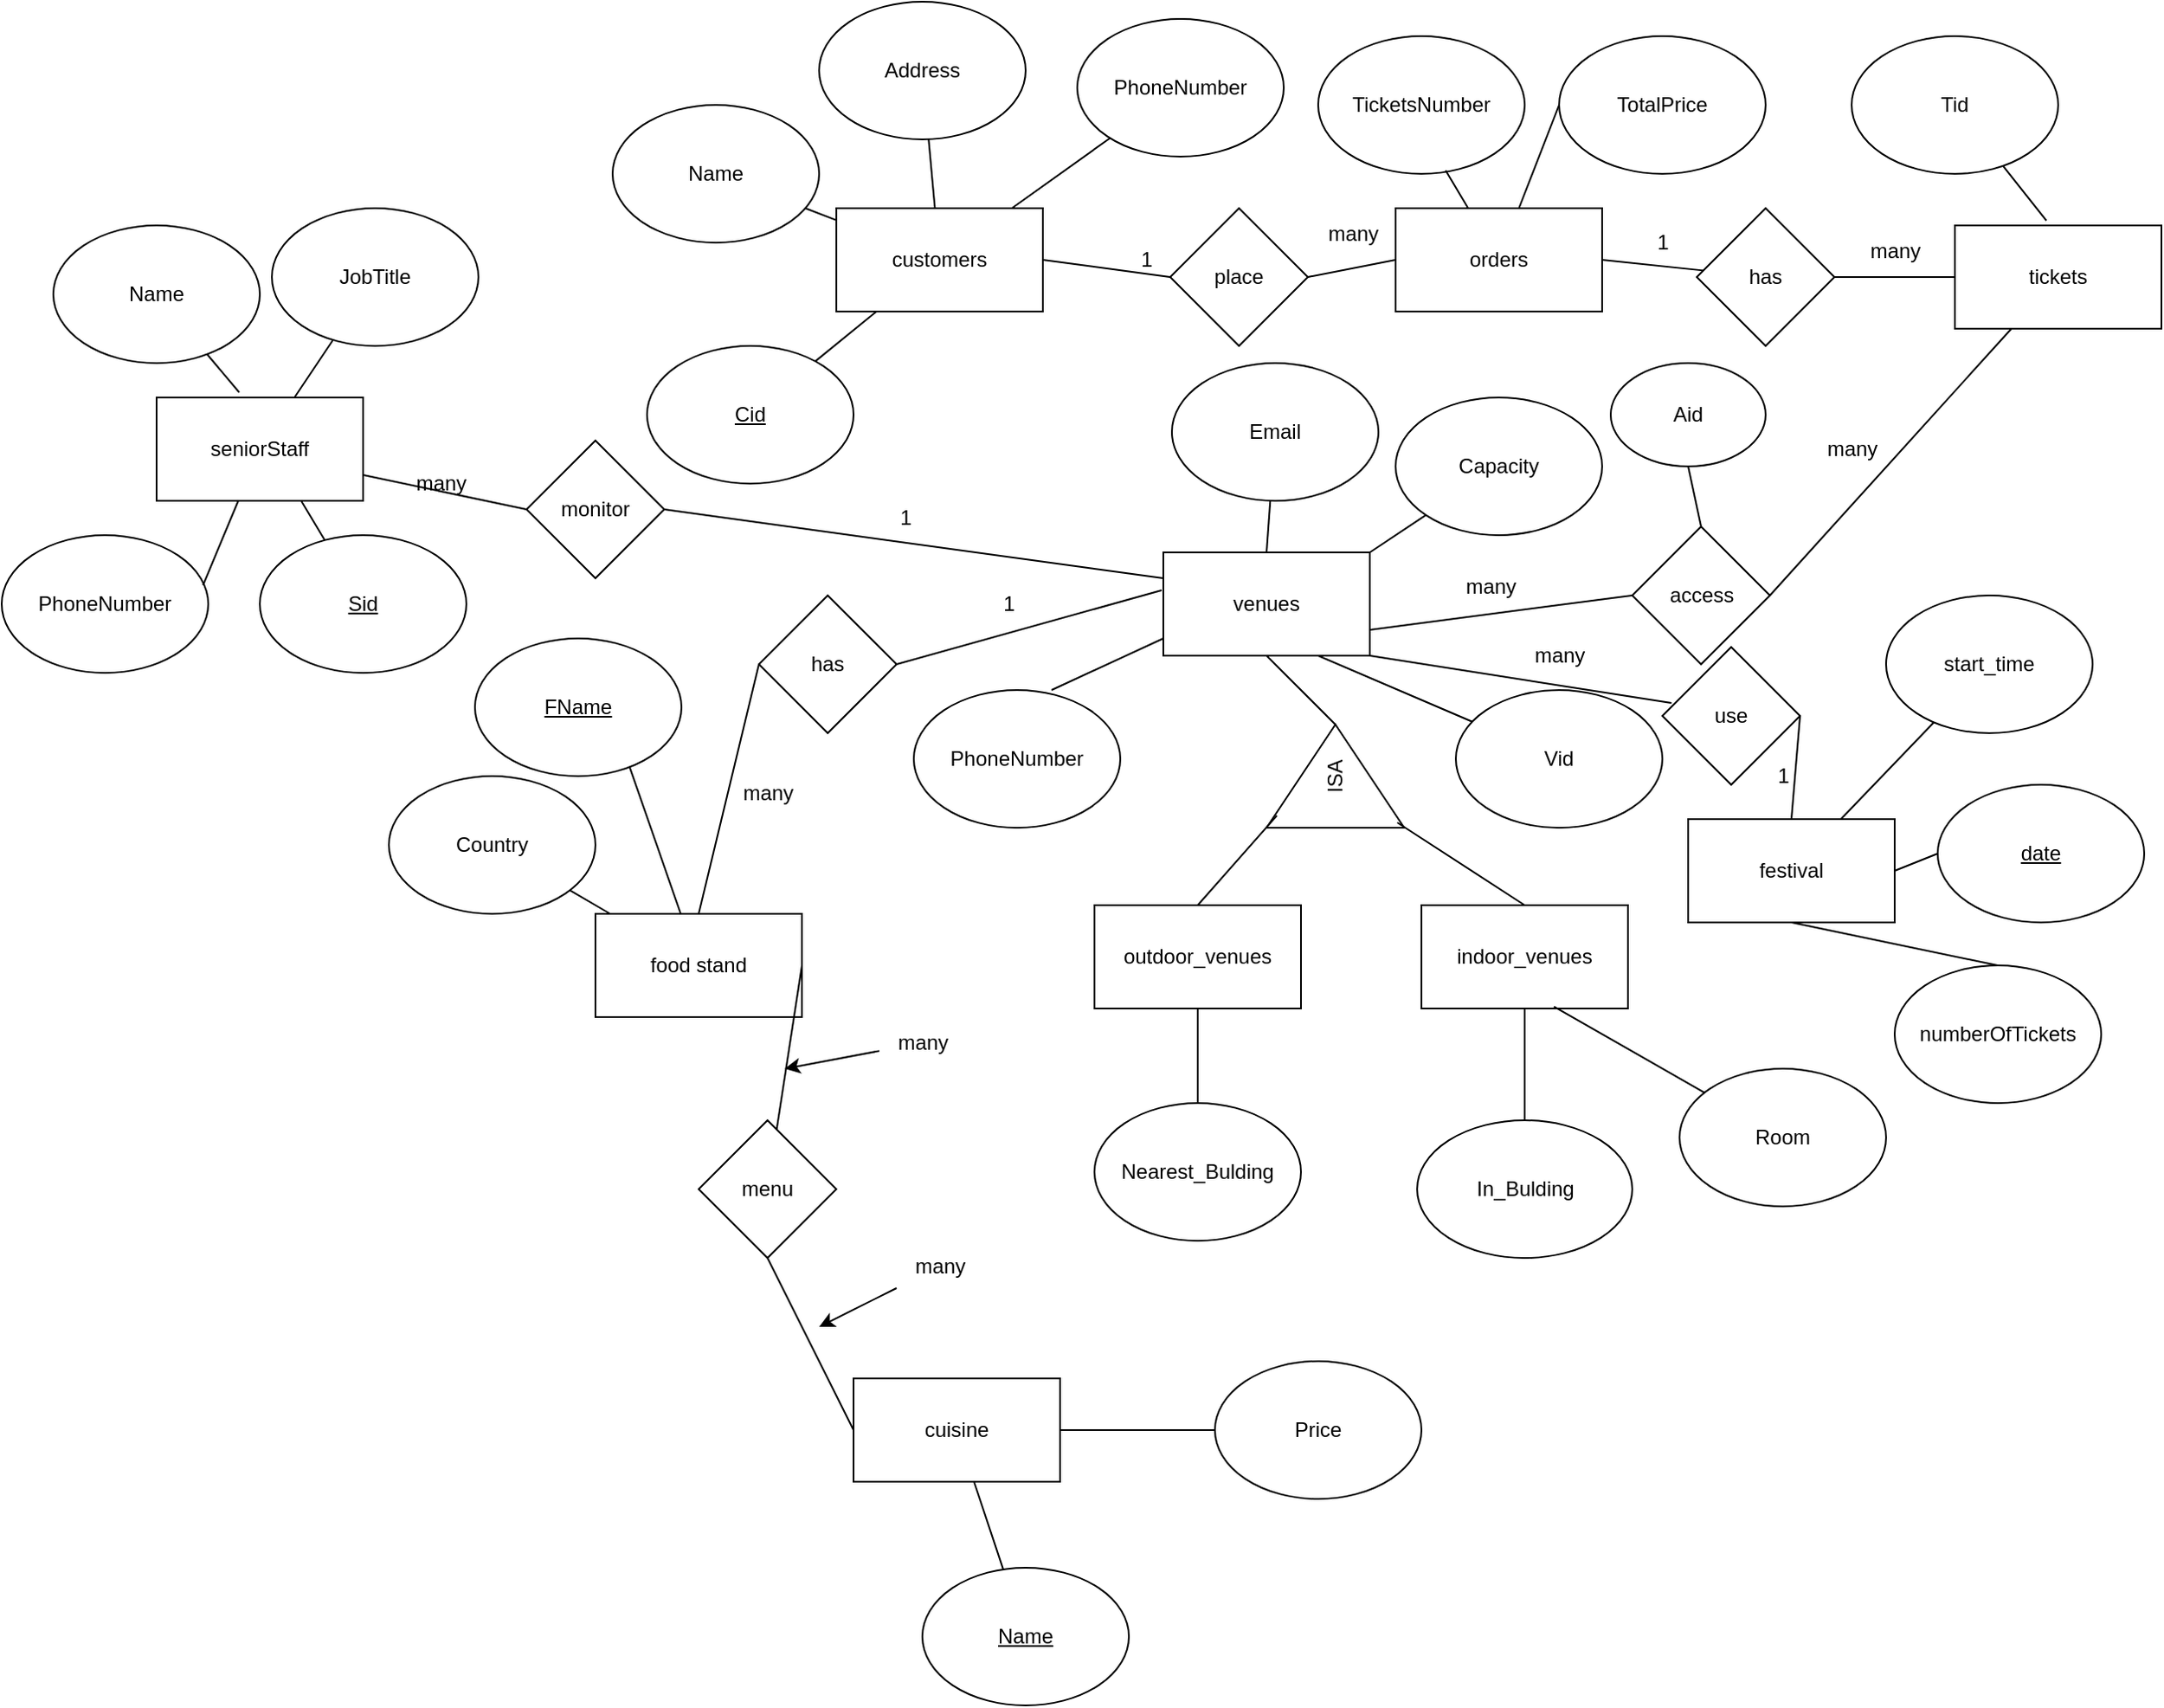 <mxfile version="20.3.7" type="github">
  <diagram id="It3pFSVzpkFwf03Y-XyK" name="第 1 页">
    <mxGraphModel dx="1878" dy="717" grid="1" gridSize="10" guides="1" tooltips="1" connect="1" arrows="1" fold="1" page="1" pageScale="1" pageWidth="827" pageHeight="1169" math="0" shadow="0">
      <root>
        <mxCell id="0" />
        <mxCell id="1" parent="0" />
        <mxCell id="ZQI_CC8MGJomAyqvhzs2-1" value="customers" style="rounded=0;whiteSpace=wrap;html=1;" parent="1" vertex="1">
          <mxGeometry x="140" y="180" width="120" height="60" as="geometry" />
        </mxCell>
        <mxCell id="ZQI_CC8MGJomAyqvhzs2-2" value="orders" style="rounded=0;whiteSpace=wrap;html=1;" parent="1" vertex="1">
          <mxGeometry x="465" y="180" width="120" height="60" as="geometry" />
        </mxCell>
        <mxCell id="ZQI_CC8MGJomAyqvhzs2-3" value="food stand" style="rounded=0;whiteSpace=wrap;html=1;" parent="1" vertex="1">
          <mxGeometry y="590" width="120" height="60" as="geometry" />
        </mxCell>
        <mxCell id="ZQI_CC8MGJomAyqvhzs2-4" value="venues" style="rounded=0;whiteSpace=wrap;html=1;" parent="1" vertex="1">
          <mxGeometry x="330" y="380" width="120" height="60" as="geometry" />
        </mxCell>
        <mxCell id="ZQI_CC8MGJomAyqvhzs2-5" value="Name" style="ellipse;whiteSpace=wrap;html=1;" parent="1" vertex="1">
          <mxGeometry x="10" y="120" width="120" height="80" as="geometry" />
        </mxCell>
        <mxCell id="ZQI_CC8MGJomAyqvhzs2-7" value="Address" style="ellipse;whiteSpace=wrap;html=1;" parent="1" vertex="1">
          <mxGeometry x="130" y="60" width="120" height="80" as="geometry" />
        </mxCell>
        <mxCell id="ZQI_CC8MGJomAyqvhzs2-9" value="PhoneNumber" style="ellipse;whiteSpace=wrap;html=1;" parent="1" vertex="1">
          <mxGeometry x="280" y="70" width="120" height="80" as="geometry" />
        </mxCell>
        <mxCell id="ZQI_CC8MGJomAyqvhzs2-11" value="cuisine" style="rounded=0;whiteSpace=wrap;html=1;" parent="1" vertex="1">
          <mxGeometry x="150" y="860" width="120" height="60" as="geometry" />
        </mxCell>
        <mxCell id="ZQI_CC8MGJomAyqvhzs2-16" value="Price" style="ellipse;whiteSpace=wrap;html=1;" parent="1" vertex="1">
          <mxGeometry x="360" y="850" width="120" height="80" as="geometry" />
        </mxCell>
        <mxCell id="ZQI_CC8MGJomAyqvhzs2-19" value="&lt;u&gt;Cid&lt;/u&gt;" style="ellipse;whiteSpace=wrap;html=1;" parent="1" vertex="1">
          <mxGeometry x="30" y="260" width="120" height="80" as="geometry" />
        </mxCell>
        <mxCell id="tFtppjlgr-XyN6fy7QQ8-3" value="TicketsNumber" style="ellipse;whiteSpace=wrap;html=1;" parent="1" vertex="1">
          <mxGeometry x="420" y="80" width="120" height="80" as="geometry" />
        </mxCell>
        <mxCell id="tFtppjlgr-XyN6fy7QQ8-6" value="" style="endArrow=none;html=1;rounded=0;entryX=0.617;entryY=0.975;entryDx=0;entryDy=0;entryPerimeter=0;" parent="1" source="ZQI_CC8MGJomAyqvhzs2-2" target="tFtppjlgr-XyN6fy7QQ8-3" edge="1">
          <mxGeometry width="50" height="50" relative="1" as="geometry">
            <mxPoint x="550" y="200" as="sourcePoint" />
            <mxPoint x="600" y="150" as="targetPoint" />
          </mxGeometry>
        </mxCell>
        <mxCell id="tFtppjlgr-XyN6fy7QQ8-7" value="" style="endArrow=none;html=1;rounded=0;" parent="1" source="ZQI_CC8MGJomAyqvhzs2-1" target="ZQI_CC8MGJomAyqvhzs2-7" edge="1">
          <mxGeometry width="50" height="50" relative="1" as="geometry">
            <mxPoint x="170" y="180" as="sourcePoint" />
            <mxPoint x="220" y="130" as="targetPoint" />
          </mxGeometry>
        </mxCell>
        <mxCell id="tFtppjlgr-XyN6fy7QQ8-8" value="" style="endArrow=none;html=1;rounded=0;" parent="1" source="ZQI_CC8MGJomAyqvhzs2-1" target="ZQI_CC8MGJomAyqvhzs2-5" edge="1">
          <mxGeometry width="50" height="50" relative="1" as="geometry">
            <mxPoint x="60" y="190" as="sourcePoint" />
            <mxPoint x="110" y="140" as="targetPoint" />
          </mxGeometry>
        </mxCell>
        <mxCell id="tFtppjlgr-XyN6fy7QQ8-9" value="" style="endArrow=none;html=1;rounded=0;" parent="1" source="ZQI_CC8MGJomAyqvhzs2-1" target="ZQI_CC8MGJomAyqvhzs2-9" edge="1">
          <mxGeometry width="50" height="50" relative="1" as="geometry">
            <mxPoint x="300" y="220" as="sourcePoint" />
            <mxPoint x="350" y="170" as="targetPoint" />
          </mxGeometry>
        </mxCell>
        <mxCell id="tFtppjlgr-XyN6fy7QQ8-10" value="" style="endArrow=none;html=1;rounded=0;" parent="1" source="ZQI_CC8MGJomAyqvhzs2-19" target="ZQI_CC8MGJomAyqvhzs2-1" edge="1">
          <mxGeometry width="50" height="50" relative="1" as="geometry">
            <mxPoint x="180" y="310" as="sourcePoint" />
            <mxPoint x="230" y="260" as="targetPoint" />
          </mxGeometry>
        </mxCell>
        <mxCell id="tFtppjlgr-XyN6fy7QQ8-12" value="" style="endArrow=none;html=1;rounded=0;" parent="1" source="ZQI_CC8MGJomAyqvhzs2-16" target="ZQI_CC8MGJomAyqvhzs2-11" edge="1">
          <mxGeometry width="50" height="50" relative="1" as="geometry">
            <mxPoint x="550" y="600" as="sourcePoint" />
            <mxPoint x="600" y="550" as="targetPoint" />
          </mxGeometry>
        </mxCell>
        <mxCell id="tFtppjlgr-XyN6fy7QQ8-13" value="place" style="rhombus;whiteSpace=wrap;html=1;" parent="1" vertex="1">
          <mxGeometry x="334" y="180" width="80" height="80" as="geometry" />
        </mxCell>
        <mxCell id="tFtppjlgr-XyN6fy7QQ8-14" value="" style="endArrow=none;html=1;rounded=0;entryX=0;entryY=0.5;entryDx=0;entryDy=0;exitX=1;exitY=0.5;exitDx=0;exitDy=0;" parent="1" source="ZQI_CC8MGJomAyqvhzs2-1" target="tFtppjlgr-XyN6fy7QQ8-13" edge="1">
          <mxGeometry width="50" height="50" relative="1" as="geometry">
            <mxPoint x="290" y="250" as="sourcePoint" />
            <mxPoint x="340" y="200" as="targetPoint" />
          </mxGeometry>
        </mxCell>
        <mxCell id="tFtppjlgr-XyN6fy7QQ8-15" value="" style="endArrow=none;html=1;rounded=0;entryX=0;entryY=0.5;entryDx=0;entryDy=0;exitX=1;exitY=0.5;exitDx=0;exitDy=0;" parent="1" source="tFtppjlgr-XyN6fy7QQ8-13" target="ZQI_CC8MGJomAyqvhzs2-2" edge="1">
          <mxGeometry width="50" height="50" relative="1" as="geometry">
            <mxPoint x="500" y="270" as="sourcePoint" />
            <mxPoint x="550" y="220" as="targetPoint" />
          </mxGeometry>
        </mxCell>
        <mxCell id="tFtppjlgr-XyN6fy7QQ8-16" value="1" style="text;html=1;align=center;verticalAlign=middle;resizable=0;points=[];autosize=1;strokeColor=none;fillColor=none;" parent="1" vertex="1">
          <mxGeometry x="305" y="195" width="30" height="30" as="geometry" />
        </mxCell>
        <mxCell id="tFtppjlgr-XyN6fy7QQ8-17" value="many" style="text;html=1;align=center;verticalAlign=middle;resizable=0;points=[];autosize=1;strokeColor=none;fillColor=none;" parent="1" vertex="1">
          <mxGeometry x="415" y="180" width="50" height="30" as="geometry" />
        </mxCell>
        <mxCell id="tFtppjlgr-XyN6fy7QQ8-18" value="&lt;u&gt;FName&lt;/u&gt;" style="ellipse;whiteSpace=wrap;html=1;" parent="1" vertex="1">
          <mxGeometry x="-70" y="430" width="120" height="80" as="geometry" />
        </mxCell>
        <mxCell id="tFtppjlgr-XyN6fy7QQ8-19" value="" style="endArrow=none;html=1;rounded=0;exitX=0.75;exitY=0.938;exitDx=0;exitDy=0;exitPerimeter=0;" parent="1" source="tFtppjlgr-XyN6fy7QQ8-18" target="ZQI_CC8MGJomAyqvhzs2-3" edge="1">
          <mxGeometry width="50" height="50" relative="1" as="geometry">
            <mxPoint x="90" y="640" as="sourcePoint" />
            <mxPoint x="140" y="590" as="targetPoint" />
          </mxGeometry>
        </mxCell>
        <mxCell id="tFtppjlgr-XyN6fy7QQ8-20" value="Country" style="ellipse;whiteSpace=wrap;html=1;" parent="1" vertex="1">
          <mxGeometry x="-120" y="510" width="120" height="80" as="geometry" />
        </mxCell>
        <mxCell id="tFtppjlgr-XyN6fy7QQ8-21" value="" style="endArrow=none;html=1;rounded=0;" parent="1" source="tFtppjlgr-XyN6fy7QQ8-20" target="ZQI_CC8MGJomAyqvhzs2-3" edge="1">
          <mxGeometry width="50" height="50" relative="1" as="geometry">
            <mxPoint x="210" y="620" as="sourcePoint" />
            <mxPoint x="260" y="570" as="targetPoint" />
          </mxGeometry>
        </mxCell>
        <mxCell id="tFtppjlgr-XyN6fy7QQ8-22" value="menu" style="rhombus;whiteSpace=wrap;html=1;" parent="1" vertex="1">
          <mxGeometry x="60" y="710" width="80" height="80" as="geometry" />
        </mxCell>
        <mxCell id="tFtppjlgr-XyN6fy7QQ8-23" value="" style="endArrow=none;html=1;rounded=0;exitX=1;exitY=0.5;exitDx=0;exitDy=0;" parent="1" source="ZQI_CC8MGJomAyqvhzs2-3" target="tFtppjlgr-XyN6fy7QQ8-22" edge="1">
          <mxGeometry width="50" height="50" relative="1" as="geometry">
            <mxPoint x="290" y="580" as="sourcePoint" />
            <mxPoint x="340" y="530" as="targetPoint" />
          </mxGeometry>
        </mxCell>
        <mxCell id="tFtppjlgr-XyN6fy7QQ8-24" value="" style="endArrow=none;html=1;rounded=0;entryX=0;entryY=0.5;entryDx=0;entryDy=0;exitX=0.5;exitY=1;exitDx=0;exitDy=0;" parent="1" source="tFtppjlgr-XyN6fy7QQ8-22" target="ZQI_CC8MGJomAyqvhzs2-11" edge="1">
          <mxGeometry width="50" height="50" relative="1" as="geometry">
            <mxPoint x="490" y="590" as="sourcePoint" />
            <mxPoint x="540" y="540" as="targetPoint" />
          </mxGeometry>
        </mxCell>
        <mxCell id="tFtppjlgr-XyN6fy7QQ8-30" value="has" style="rhombus;whiteSpace=wrap;html=1;" parent="1" vertex="1">
          <mxGeometry x="95" y="405" width="80" height="80" as="geometry" />
        </mxCell>
        <mxCell id="tFtppjlgr-XyN6fy7QQ8-31" value="" style="endArrow=none;html=1;rounded=0;entryX=-0.008;entryY=0.367;entryDx=0;entryDy=0;entryPerimeter=0;exitX=1;exitY=0.5;exitDx=0;exitDy=0;" parent="1" source="tFtppjlgr-XyN6fy7QQ8-30" target="ZQI_CC8MGJomAyqvhzs2-4" edge="1">
          <mxGeometry width="50" height="50" relative="1" as="geometry">
            <mxPoint x="260" y="410" as="sourcePoint" />
            <mxPoint x="310" y="360" as="targetPoint" />
          </mxGeometry>
        </mxCell>
        <mxCell id="tFtppjlgr-XyN6fy7QQ8-32" value="" style="endArrow=none;html=1;rounded=0;entryX=0;entryY=0.5;entryDx=0;entryDy=0;exitX=0.5;exitY=0;exitDx=0;exitDy=0;" parent="1" source="ZQI_CC8MGJomAyqvhzs2-3" target="tFtppjlgr-XyN6fy7QQ8-30" edge="1">
          <mxGeometry width="50" height="50" relative="1" as="geometry">
            <mxPoint x="110" y="490" as="sourcePoint" />
            <mxPoint x="160" y="440" as="targetPoint" />
          </mxGeometry>
        </mxCell>
        <mxCell id="tFtppjlgr-XyN6fy7QQ8-41" style="edgeStyle=none;rounded=0;orthogonalLoop=1;jettySize=auto;html=1;" parent="1" source="tFtppjlgr-XyN6fy7QQ8-33" edge="1">
          <mxGeometry relative="1" as="geometry">
            <mxPoint x="110" y="680" as="targetPoint" />
          </mxGeometry>
        </mxCell>
        <mxCell id="tFtppjlgr-XyN6fy7QQ8-33" value="many" style="text;html=1;align=center;verticalAlign=middle;resizable=0;points=[];autosize=1;strokeColor=none;fillColor=none;" parent="1" vertex="1">
          <mxGeometry x="165" y="650" width="50" height="30" as="geometry" />
        </mxCell>
        <mxCell id="tFtppjlgr-XyN6fy7QQ8-42" style="edgeStyle=none;rounded=0;orthogonalLoop=1;jettySize=auto;html=1;" parent="1" source="tFtppjlgr-XyN6fy7QQ8-34" edge="1">
          <mxGeometry relative="1" as="geometry">
            <mxPoint x="130" y="830" as="targetPoint" />
          </mxGeometry>
        </mxCell>
        <mxCell id="tFtppjlgr-XyN6fy7QQ8-34" value="many" style="text;html=1;align=center;verticalAlign=middle;resizable=0;points=[];autosize=1;strokeColor=none;fillColor=none;" parent="1" vertex="1">
          <mxGeometry x="175" y="780" width="50" height="30" as="geometry" />
        </mxCell>
        <mxCell id="tFtppjlgr-XyN6fy7QQ8-35" value="Capacity" style="ellipse;whiteSpace=wrap;html=1;" parent="1" vertex="1">
          <mxGeometry x="465" y="290" width="120" height="80" as="geometry" />
        </mxCell>
        <mxCell id="tFtppjlgr-XyN6fy7QQ8-36" value="" style="endArrow=none;html=1;rounded=0;entryX=1;entryY=0;entryDx=0;entryDy=0;" parent="1" source="tFtppjlgr-XyN6fy7QQ8-35" target="ZQI_CC8MGJomAyqvhzs2-4" edge="1">
          <mxGeometry width="50" height="50" relative="1" as="geometry">
            <mxPoint x="360" y="490" as="sourcePoint" />
            <mxPoint x="410" y="430" as="targetPoint" />
          </mxGeometry>
        </mxCell>
        <mxCell id="tFtppjlgr-XyN6fy7QQ8-37" value="PhoneNumber" style="ellipse;whiteSpace=wrap;html=1;" parent="1" vertex="1">
          <mxGeometry x="185" y="460" width="120" height="80" as="geometry" />
        </mxCell>
        <mxCell id="tFtppjlgr-XyN6fy7QQ8-38" value="" style="endArrow=none;html=1;rounded=0;exitX=0.667;exitY=0;exitDx=0;exitDy=0;exitPerimeter=0;" parent="1" source="tFtppjlgr-XyN6fy7QQ8-37" edge="1">
          <mxGeometry width="50" height="50" relative="1" as="geometry">
            <mxPoint x="280" y="470" as="sourcePoint" />
            <mxPoint x="330" y="430" as="targetPoint" />
          </mxGeometry>
        </mxCell>
        <mxCell id="tFtppjlgr-XyN6fy7QQ8-39" value="Email" style="ellipse;whiteSpace=wrap;html=1;" parent="1" vertex="1">
          <mxGeometry x="335" y="270" width="120" height="80" as="geometry" />
        </mxCell>
        <mxCell id="tFtppjlgr-XyN6fy7QQ8-40" value="" style="endArrow=none;html=1;rounded=0;exitX=0.5;exitY=0;exitDx=0;exitDy=0;" parent="1" source="ZQI_CC8MGJomAyqvhzs2-4" target="tFtppjlgr-XyN6fy7QQ8-39" edge="1">
          <mxGeometry width="50" height="50" relative="1" as="geometry">
            <mxPoint x="370" y="430" as="sourcePoint" />
            <mxPoint x="420" y="380" as="targetPoint" />
          </mxGeometry>
        </mxCell>
        <mxCell id="tFtppjlgr-XyN6fy7QQ8-43" value="ISA" style="triangle;whiteSpace=wrap;html=1;rotation=-90;" parent="1" vertex="1">
          <mxGeometry x="400" y="470" width="60" height="80" as="geometry" />
        </mxCell>
        <mxCell id="tFtppjlgr-XyN6fy7QQ8-44" value="" style="endArrow=none;html=1;rounded=0;exitX=0.5;exitY=1;exitDx=0;exitDy=0;entryX=1;entryY=0.5;entryDx=0;entryDy=0;" parent="1" source="ZQI_CC8MGJomAyqvhzs2-4" target="tFtppjlgr-XyN6fy7QQ8-43" edge="1">
          <mxGeometry width="50" height="50" relative="1" as="geometry">
            <mxPoint x="390" y="440" as="sourcePoint" />
            <mxPoint x="390" y="490" as="targetPoint" />
          </mxGeometry>
        </mxCell>
        <mxCell id="tFtppjlgr-XyN6fy7QQ8-45" value="outdoor_venues" style="rounded=0;whiteSpace=wrap;html=1;" parent="1" vertex="1">
          <mxGeometry x="290" y="585" width="120" height="60" as="geometry" />
        </mxCell>
        <mxCell id="tFtppjlgr-XyN6fy7QQ8-46" value="indoor_venues" style="rounded=0;whiteSpace=wrap;html=1;" parent="1" vertex="1">
          <mxGeometry x="480" y="585" width="120" height="60" as="geometry" />
        </mxCell>
        <mxCell id="tFtppjlgr-XyN6fy7QQ8-47" value="" style="endArrow=none;html=1;rounded=0;entryX=0.117;entryY=0.075;entryDx=0;entryDy=0;entryPerimeter=0;exitX=0.5;exitY=0;exitDx=0;exitDy=0;" parent="1" source="tFtppjlgr-XyN6fy7QQ8-45" target="tFtppjlgr-XyN6fy7QQ8-43" edge="1">
          <mxGeometry width="50" height="50" relative="1" as="geometry">
            <mxPoint x="310" y="600" as="sourcePoint" />
            <mxPoint x="360" y="550" as="targetPoint" />
          </mxGeometry>
        </mxCell>
        <mxCell id="tFtppjlgr-XyN6fy7QQ8-48" value="" style="endArrow=none;html=1;rounded=0;exitX=0.5;exitY=0;exitDx=0;exitDy=0;entryX=0.05;entryY=0.95;entryDx=0;entryDy=0;entryPerimeter=0;" parent="1" source="tFtppjlgr-XyN6fy7QQ8-46" target="tFtppjlgr-XyN6fy7QQ8-43" edge="1">
          <mxGeometry width="50" height="50" relative="1" as="geometry">
            <mxPoint x="520" y="600" as="sourcePoint" />
            <mxPoint x="570" y="550" as="targetPoint" />
          </mxGeometry>
        </mxCell>
        <mxCell id="tFtppjlgr-XyN6fy7QQ8-49" value="In_Bulding" style="ellipse;whiteSpace=wrap;html=1;rounded=0;" parent="1" vertex="1">
          <mxGeometry x="477.5" y="710" width="125" height="80" as="geometry" />
        </mxCell>
        <mxCell id="tFtppjlgr-XyN6fy7QQ8-52" value="Room" style="ellipse;whiteSpace=wrap;html=1;" parent="1" vertex="1">
          <mxGeometry x="630" y="680" width="120" height="80" as="geometry" />
        </mxCell>
        <mxCell id="tFtppjlgr-XyN6fy7QQ8-53" value="" style="endArrow=none;html=1;rounded=0;entryX=0.642;entryY=0.983;entryDx=0;entryDy=0;entryPerimeter=0;" parent="1" source="tFtppjlgr-XyN6fy7QQ8-52" target="tFtppjlgr-XyN6fy7QQ8-46" edge="1">
          <mxGeometry width="50" height="50" relative="1" as="geometry">
            <mxPoint x="560" y="700" as="sourcePoint" />
            <mxPoint x="610" y="650" as="targetPoint" />
          </mxGeometry>
        </mxCell>
        <mxCell id="tFtppjlgr-XyN6fy7QQ8-54" value="" style="endArrow=none;html=1;rounded=0;exitX=0.5;exitY=0;exitDx=0;exitDy=0;" parent="1" source="tFtppjlgr-XyN6fy7QQ8-49" target="tFtppjlgr-XyN6fy7QQ8-46" edge="1">
          <mxGeometry width="50" height="50" relative="1" as="geometry">
            <mxPoint x="470" y="710" as="sourcePoint" />
            <mxPoint x="520" y="660" as="targetPoint" />
          </mxGeometry>
        </mxCell>
        <mxCell id="tFtppjlgr-XyN6fy7QQ8-55" value="Nearest_Bulding" style="ellipse;whiteSpace=wrap;html=1;" parent="1" vertex="1">
          <mxGeometry x="290" y="700" width="120" height="80" as="geometry" />
        </mxCell>
        <mxCell id="tFtppjlgr-XyN6fy7QQ8-56" value="" style="endArrow=none;html=1;rounded=0;entryX=0.5;entryY=1;entryDx=0;entryDy=0;exitX=0.5;exitY=0;exitDx=0;exitDy=0;" parent="1" source="tFtppjlgr-XyN6fy7QQ8-55" target="tFtppjlgr-XyN6fy7QQ8-45" edge="1">
          <mxGeometry width="50" height="50" relative="1" as="geometry">
            <mxPoint x="330" y="700" as="sourcePoint" />
            <mxPoint x="380" y="650" as="targetPoint" />
          </mxGeometry>
        </mxCell>
        <mxCell id="tFtppjlgr-XyN6fy7QQ8-58" value="seniorStaff" style="rounded=0;whiteSpace=wrap;html=1;" parent="1" vertex="1">
          <mxGeometry x="-255" y="290" width="120" height="60" as="geometry" />
        </mxCell>
        <mxCell id="tFtppjlgr-XyN6fy7QQ8-59" value="PhoneNumber" style="ellipse;whiteSpace=wrap;html=1;" parent="1" vertex="1">
          <mxGeometry x="-345" y="370" width="120" height="80" as="geometry" />
        </mxCell>
        <mxCell id="tFtppjlgr-XyN6fy7QQ8-60" value="&lt;u&gt;Sid&lt;/u&gt;" style="ellipse;whiteSpace=wrap;html=1;" parent="1" vertex="1">
          <mxGeometry x="-195" y="370" width="120" height="80" as="geometry" />
        </mxCell>
        <mxCell id="tFtppjlgr-XyN6fy7QQ8-61" value="Name" style="ellipse;whiteSpace=wrap;html=1;" parent="1" vertex="1">
          <mxGeometry x="-315" y="190" width="120" height="80" as="geometry" />
        </mxCell>
        <mxCell id="tFtppjlgr-XyN6fy7QQ8-62" value="monitor" style="rhombus;whiteSpace=wrap;html=1;" parent="1" vertex="1">
          <mxGeometry x="-40" y="315" width="80" height="80" as="geometry" />
        </mxCell>
        <mxCell id="tFtppjlgr-XyN6fy7QQ8-68" value="" style="endArrow=none;html=1;rounded=0;entryX=0.7;entryY=1;entryDx=0;entryDy=0;entryPerimeter=0;" parent="1" source="tFtppjlgr-XyN6fy7QQ8-60" target="tFtppjlgr-XyN6fy7QQ8-58" edge="1">
          <mxGeometry width="50" height="50" relative="1" as="geometry">
            <mxPoint x="-205" y="400" as="sourcePoint" />
            <mxPoint x="-155" y="350" as="targetPoint" />
          </mxGeometry>
        </mxCell>
        <mxCell id="tFtppjlgr-XyN6fy7QQ8-69" value="" style="endArrow=none;html=1;rounded=0;exitX=0.975;exitY=0.363;exitDx=0;exitDy=0;exitPerimeter=0;" parent="1" source="tFtppjlgr-XyN6fy7QQ8-59" target="tFtppjlgr-XyN6fy7QQ8-58" edge="1">
          <mxGeometry width="50" height="50" relative="1" as="geometry">
            <mxPoint x="-245" y="410" as="sourcePoint" />
            <mxPoint x="-195" y="360" as="targetPoint" />
          </mxGeometry>
        </mxCell>
        <mxCell id="tFtppjlgr-XyN6fy7QQ8-70" value="" style="endArrow=none;html=1;rounded=0;exitX=0.4;exitY=-0.05;exitDx=0;exitDy=0;exitPerimeter=0;" parent="1" source="tFtppjlgr-XyN6fy7QQ8-58" target="tFtppjlgr-XyN6fy7QQ8-61" edge="1">
          <mxGeometry width="50" height="50" relative="1" as="geometry">
            <mxPoint x="-215" y="300" as="sourcePoint" />
            <mxPoint x="-165" y="250" as="targetPoint" />
          </mxGeometry>
        </mxCell>
        <mxCell id="tFtppjlgr-XyN6fy7QQ8-71" value="JobTitle" style="ellipse;whiteSpace=wrap;html=1;" parent="1" vertex="1">
          <mxGeometry x="-188" y="180" width="120" height="80" as="geometry" />
        </mxCell>
        <mxCell id="tFtppjlgr-XyN6fy7QQ8-72" value="" style="endArrow=none;html=1;rounded=0;" parent="1" source="tFtppjlgr-XyN6fy7QQ8-58" target="tFtppjlgr-XyN6fy7QQ8-71" edge="1">
          <mxGeometry width="50" height="50" relative="1" as="geometry">
            <mxPoint x="-115" y="340" as="sourcePoint" />
            <mxPoint x="-65" y="290" as="targetPoint" />
          </mxGeometry>
        </mxCell>
        <mxCell id="tFtppjlgr-XyN6fy7QQ8-73" value="&lt;u&gt;Name&lt;/u&gt;" style="ellipse;whiteSpace=wrap;html=1;" parent="1" vertex="1">
          <mxGeometry x="190" y="970" width="120" height="80" as="geometry" />
        </mxCell>
        <mxCell id="tFtppjlgr-XyN6fy7QQ8-74" value="" style="endArrow=none;html=1;rounded=0;" parent="1" source="tFtppjlgr-XyN6fy7QQ8-73" target="ZQI_CC8MGJomAyqvhzs2-11" edge="1">
          <mxGeometry width="50" height="50" relative="1" as="geometry">
            <mxPoint x="160" y="980" as="sourcePoint" />
            <mxPoint x="210" y="930" as="targetPoint" />
          </mxGeometry>
        </mxCell>
        <mxCell id="tFtppjlgr-XyN6fy7QQ8-75" value="festival" style="rounded=0;whiteSpace=wrap;html=1;" parent="1" vertex="1">
          <mxGeometry x="635" y="535" width="120" height="60" as="geometry" />
        </mxCell>
        <mxCell id="tFtppjlgr-XyN6fy7QQ8-76" value="&lt;u&gt;date&lt;/u&gt;" style="ellipse;whiteSpace=wrap;html=1;" parent="1" vertex="1">
          <mxGeometry x="780" y="515" width="120" height="80" as="geometry" />
        </mxCell>
        <mxCell id="tFtppjlgr-XyN6fy7QQ8-77" value="start_time" style="ellipse;whiteSpace=wrap;html=1;" parent="1" vertex="1">
          <mxGeometry x="750" y="405" width="120" height="80" as="geometry" />
        </mxCell>
        <mxCell id="tFtppjlgr-XyN6fy7QQ8-78" value="" style="endArrow=none;html=1;rounded=0;entryX=0;entryY=0.5;entryDx=0;entryDy=0;exitX=1;exitY=0.5;exitDx=0;exitDy=0;" parent="1" source="tFtppjlgr-XyN6fy7QQ8-75" target="tFtppjlgr-XyN6fy7QQ8-76" edge="1">
          <mxGeometry width="50" height="50" relative="1" as="geometry">
            <mxPoint x="590" y="80" as="sourcePoint" />
            <mxPoint x="640" y="30" as="targetPoint" />
          </mxGeometry>
        </mxCell>
        <mxCell id="tFtppjlgr-XyN6fy7QQ8-79" value="" style="endArrow=none;html=1;rounded=0;" parent="1" source="tFtppjlgr-XyN6fy7QQ8-77" target="tFtppjlgr-XyN6fy7QQ8-75" edge="1">
          <mxGeometry width="50" height="50" relative="1" as="geometry">
            <mxPoint x="470" y="150" as="sourcePoint" />
            <mxPoint x="520" y="100" as="targetPoint" />
          </mxGeometry>
        </mxCell>
        <mxCell id="8h_6WQU0Ittt2dsqeyI5-1" value="1" style="text;html=1;align=center;verticalAlign=middle;resizable=0;points=[];autosize=1;strokeColor=none;fillColor=none;" parent="1" vertex="1">
          <mxGeometry x="225" y="395" width="30" height="30" as="geometry" />
        </mxCell>
        <mxCell id="8h_6WQU0Ittt2dsqeyI5-2" value="many" style="text;html=1;align=center;verticalAlign=middle;resizable=0;points=[];autosize=1;strokeColor=none;fillColor=none;" parent="1" vertex="1">
          <mxGeometry x="75" y="505" width="50" height="30" as="geometry" />
        </mxCell>
        <mxCell id="8h_6WQU0Ittt2dsqeyI5-3" value="TotalPrice" style="ellipse;whiteSpace=wrap;html=1;" parent="1" vertex="1">
          <mxGeometry x="560" y="80" width="120" height="80" as="geometry" />
        </mxCell>
        <mxCell id="8h_6WQU0Ittt2dsqeyI5-4" value="" style="endArrow=none;html=1;rounded=0;entryX=0;entryY=0.5;entryDx=0;entryDy=0;" parent="1" source="ZQI_CC8MGJomAyqvhzs2-2" target="8h_6WQU0Ittt2dsqeyI5-3" edge="1">
          <mxGeometry width="50" height="50" relative="1" as="geometry">
            <mxPoint x="570" y="230" as="sourcePoint" />
            <mxPoint x="620" y="180" as="targetPoint" />
          </mxGeometry>
        </mxCell>
        <mxCell id="8h_6WQU0Ittt2dsqeyI5-5" value="tickets" style="rounded=0;whiteSpace=wrap;html=1;" parent="1" vertex="1">
          <mxGeometry x="790" y="190" width="120" height="60" as="geometry" />
        </mxCell>
        <mxCell id="8h_6WQU0Ittt2dsqeyI5-6" value="has" style="rhombus;whiteSpace=wrap;html=1;" parent="1" vertex="1">
          <mxGeometry x="640" y="180" width="80" height="80" as="geometry" />
        </mxCell>
        <mxCell id="8h_6WQU0Ittt2dsqeyI5-7" value="" style="endArrow=none;html=1;rounded=0;exitX=1;exitY=0.5;exitDx=0;exitDy=0;" parent="1" source="ZQI_CC8MGJomAyqvhzs2-2" target="8h_6WQU0Ittt2dsqeyI5-6" edge="1">
          <mxGeometry width="50" height="50" relative="1" as="geometry">
            <mxPoint x="590" y="240" as="sourcePoint" />
            <mxPoint x="650" y="220" as="targetPoint" />
          </mxGeometry>
        </mxCell>
        <mxCell id="8h_6WQU0Ittt2dsqeyI5-8" value="" style="endArrow=none;html=1;rounded=0;entryX=0;entryY=0.5;entryDx=0;entryDy=0;exitX=1;exitY=0.5;exitDx=0;exitDy=0;" parent="1" source="8h_6WQU0Ittt2dsqeyI5-6" target="8h_6WQU0Ittt2dsqeyI5-5" edge="1">
          <mxGeometry width="50" height="50" relative="1" as="geometry">
            <mxPoint x="720" y="230" as="sourcePoint" />
            <mxPoint x="770" y="180" as="targetPoint" />
          </mxGeometry>
        </mxCell>
        <mxCell id="8h_6WQU0Ittt2dsqeyI5-9" value="Tid" style="ellipse;whiteSpace=wrap;html=1;" parent="1" vertex="1">
          <mxGeometry x="730" y="80" width="120" height="80" as="geometry" />
        </mxCell>
        <mxCell id="8h_6WQU0Ittt2dsqeyI5-10" value="" style="endArrow=none;html=1;rounded=0;exitX=0.443;exitY=-0.046;exitDx=0;exitDy=0;exitPerimeter=0;" parent="1" source="8h_6WQU0Ittt2dsqeyI5-5" target="8h_6WQU0Ittt2dsqeyI5-9" edge="1">
          <mxGeometry width="50" height="50" relative="1" as="geometry">
            <mxPoint x="810" y="200" as="sourcePoint" />
            <mxPoint x="860" y="150" as="targetPoint" />
          </mxGeometry>
        </mxCell>
        <mxCell id="8h_6WQU0Ittt2dsqeyI5-11" value="access" style="rhombus;whiteSpace=wrap;html=1;" parent="1" vertex="1">
          <mxGeometry x="602.5" y="365" width="80" height="80" as="geometry" />
        </mxCell>
        <mxCell id="8h_6WQU0Ittt2dsqeyI5-12" value="" style="endArrow=none;html=1;rounded=0;entryX=1;entryY=0.5;entryDx=0;entryDy=0;exitX=0;exitY=0.25;exitDx=0;exitDy=0;" parent="1" source="ZQI_CC8MGJomAyqvhzs2-4" target="tFtppjlgr-XyN6fy7QQ8-62" edge="1">
          <mxGeometry width="50" height="50" relative="1" as="geometry">
            <mxPoint x="330" y="395" as="sourcePoint" />
            <mxPoint x="115" y="380" as="targetPoint" />
          </mxGeometry>
        </mxCell>
        <mxCell id="8h_6WQU0Ittt2dsqeyI5-13" value="" style="endArrow=none;html=1;rounded=0;entryX=1;entryY=0.75;entryDx=0;entryDy=0;exitX=0;exitY=0.5;exitDx=0;exitDy=0;" parent="1" source="tFtppjlgr-XyN6fy7QQ8-62" target="tFtppjlgr-XyN6fy7QQ8-58" edge="1">
          <mxGeometry width="50" height="50" relative="1" as="geometry">
            <mxPoint x="-40" y="355" as="sourcePoint" />
            <mxPoint x="-60" y="320" as="targetPoint" />
          </mxGeometry>
        </mxCell>
        <mxCell id="8h_6WQU0Ittt2dsqeyI5-14" value="" style="endArrow=none;html=1;rounded=0;exitX=1;exitY=0.75;exitDx=0;exitDy=0;entryX=0;entryY=0.5;entryDx=0;entryDy=0;" parent="1" source="ZQI_CC8MGJomAyqvhzs2-4" target="8h_6WQU0Ittt2dsqeyI5-11" edge="1">
          <mxGeometry width="50" height="50" relative="1" as="geometry">
            <mxPoint x="520" y="450" as="sourcePoint" />
            <mxPoint x="570" y="400" as="targetPoint" />
          </mxGeometry>
        </mxCell>
        <mxCell id="8h_6WQU0Ittt2dsqeyI5-15" value="" style="endArrow=none;html=1;rounded=0;exitX=1;exitY=0.5;exitDx=0;exitDy=0;" parent="1" source="8h_6WQU0Ittt2dsqeyI5-11" target="8h_6WQU0Ittt2dsqeyI5-5" edge="1">
          <mxGeometry width="50" height="50" relative="1" as="geometry">
            <mxPoint x="760" y="370" as="sourcePoint" />
            <mxPoint x="810" y="320" as="targetPoint" />
          </mxGeometry>
        </mxCell>
        <mxCell id="8h_6WQU0Ittt2dsqeyI5-16" value="Aid" style="ellipse;whiteSpace=wrap;html=1;" parent="1" vertex="1">
          <mxGeometry x="590" y="270" width="90" height="60" as="geometry" />
        </mxCell>
        <mxCell id="8h_6WQU0Ittt2dsqeyI5-17" value="1" style="text;html=1;align=center;verticalAlign=middle;resizable=0;points=[];autosize=1;strokeColor=none;fillColor=none;" parent="1" vertex="1">
          <mxGeometry x="605" y="185" width="30" height="30" as="geometry" />
        </mxCell>
        <mxCell id="8h_6WQU0Ittt2dsqeyI5-18" value="many" style="text;html=1;align=center;verticalAlign=middle;resizable=0;points=[];autosize=1;strokeColor=none;fillColor=none;" parent="1" vertex="1">
          <mxGeometry x="730" y="190" width="50" height="30" as="geometry" />
        </mxCell>
        <mxCell id="8h_6WQU0Ittt2dsqeyI5-19" value="" style="endArrow=none;html=1;rounded=0;exitX=0.5;exitY=0;exitDx=0;exitDy=0;entryX=0.5;entryY=1;entryDx=0;entryDy=0;" parent="1" source="8h_6WQU0Ittt2dsqeyI5-11" target="8h_6WQU0Ittt2dsqeyI5-16" edge="1">
          <mxGeometry width="50" height="50" relative="1" as="geometry">
            <mxPoint x="580" y="400" as="sourcePoint" />
            <mxPoint x="630" y="350" as="targetPoint" />
          </mxGeometry>
        </mxCell>
        <mxCell id="8h_6WQU0Ittt2dsqeyI5-20" value="many" style="text;html=1;align=center;verticalAlign=middle;resizable=0;points=[];autosize=1;strokeColor=none;fillColor=none;" parent="1" vertex="1">
          <mxGeometry x="705" y="305" width="50" height="30" as="geometry" />
        </mxCell>
        <mxCell id="8h_6WQU0Ittt2dsqeyI5-21" value="many" style="text;html=1;align=center;verticalAlign=middle;resizable=0;points=[];autosize=1;strokeColor=none;fillColor=none;" parent="1" vertex="1">
          <mxGeometry x="495" y="385" width="50" height="30" as="geometry" />
        </mxCell>
        <mxCell id="8h_6WQU0Ittt2dsqeyI5-22" value="1" style="text;html=1;align=center;verticalAlign=middle;resizable=0;points=[];autosize=1;strokeColor=none;fillColor=none;" parent="1" vertex="1">
          <mxGeometry x="165" y="345" width="30" height="30" as="geometry" />
        </mxCell>
        <mxCell id="8h_6WQU0Ittt2dsqeyI5-23" value="many" style="text;html=1;align=center;verticalAlign=middle;resizable=0;points=[];autosize=1;strokeColor=none;fillColor=none;" parent="1" vertex="1">
          <mxGeometry x="-115" y="325" width="50" height="30" as="geometry" />
        </mxCell>
        <mxCell id="8h_6WQU0Ittt2dsqeyI5-24" value="Vid" style="ellipse;whiteSpace=wrap;html=1;" parent="1" vertex="1">
          <mxGeometry x="500" y="460" width="120" height="80" as="geometry" />
        </mxCell>
        <mxCell id="8h_6WQU0Ittt2dsqeyI5-25" value="" style="endArrow=none;html=1;rounded=0;entryX=0.75;entryY=1;entryDx=0;entryDy=0;" parent="1" source="8h_6WQU0Ittt2dsqeyI5-24" target="ZQI_CC8MGJomAyqvhzs2-4" edge="1">
          <mxGeometry width="50" height="50" relative="1" as="geometry">
            <mxPoint x="440" y="500" as="sourcePoint" />
            <mxPoint x="490" y="450" as="targetPoint" />
          </mxGeometry>
        </mxCell>
        <mxCell id="Y4ZQ4bk7UmS6Iv6dvVYf-1" value="numberOfTickets" style="ellipse;whiteSpace=wrap;html=1;" vertex="1" parent="1">
          <mxGeometry x="755" y="620" width="120" height="80" as="geometry" />
        </mxCell>
        <mxCell id="Y4ZQ4bk7UmS6Iv6dvVYf-2" value="" style="endArrow=none;html=1;rounded=0;entryX=0.5;entryY=1;entryDx=0;entryDy=0;exitX=0.5;exitY=0;exitDx=0;exitDy=0;" edge="1" parent="1" source="Y4ZQ4bk7UmS6Iv6dvVYf-1" target="tFtppjlgr-XyN6fy7QQ8-75">
          <mxGeometry width="50" height="50" relative="1" as="geometry">
            <mxPoint x="730" y="600" as="sourcePoint" />
            <mxPoint x="780" y="550" as="targetPoint" />
          </mxGeometry>
        </mxCell>
        <mxCell id="Y4ZQ4bk7UmS6Iv6dvVYf-3" value="use" style="rhombus;whiteSpace=wrap;html=1;" vertex="1" parent="1">
          <mxGeometry x="620" y="435" width="80" height="80" as="geometry" />
        </mxCell>
        <mxCell id="Y4ZQ4bk7UmS6Iv6dvVYf-4" value="" style="endArrow=none;html=1;rounded=0;entryX=0.5;entryY=0;entryDx=0;entryDy=0;exitX=1;exitY=0.5;exitDx=0;exitDy=0;" edge="1" parent="1" source="Y4ZQ4bk7UmS6Iv6dvVYf-3" target="tFtppjlgr-XyN6fy7QQ8-75">
          <mxGeometry width="50" height="50" relative="1" as="geometry">
            <mxPoint x="780" y="540" as="sourcePoint" />
            <mxPoint x="830" y="490" as="targetPoint" />
          </mxGeometry>
        </mxCell>
        <mxCell id="Y4ZQ4bk7UmS6Iv6dvVYf-5" value="" style="endArrow=none;html=1;rounded=0;exitX=1;exitY=1;exitDx=0;exitDy=0;entryX=0.066;entryY=0.406;entryDx=0;entryDy=0;entryPerimeter=0;" edge="1" parent="1" source="ZQI_CC8MGJomAyqvhzs2-4" target="Y4ZQ4bk7UmS6Iv6dvVYf-3">
          <mxGeometry width="50" height="50" relative="1" as="geometry">
            <mxPoint x="620" y="500" as="sourcePoint" />
            <mxPoint x="670" y="450" as="targetPoint" />
          </mxGeometry>
        </mxCell>
        <mxCell id="Y4ZQ4bk7UmS6Iv6dvVYf-7" value="many" style="text;html=1;align=center;verticalAlign=middle;resizable=0;points=[];autosize=1;strokeColor=none;fillColor=none;" vertex="1" parent="1">
          <mxGeometry x="535" y="425" width="50" height="30" as="geometry" />
        </mxCell>
        <mxCell id="Y4ZQ4bk7UmS6Iv6dvVYf-8" value="1" style="text;html=1;align=center;verticalAlign=middle;resizable=0;points=[];autosize=1;strokeColor=none;fillColor=none;" vertex="1" parent="1">
          <mxGeometry x="675" y="495" width="30" height="30" as="geometry" />
        </mxCell>
      </root>
    </mxGraphModel>
  </diagram>
</mxfile>
